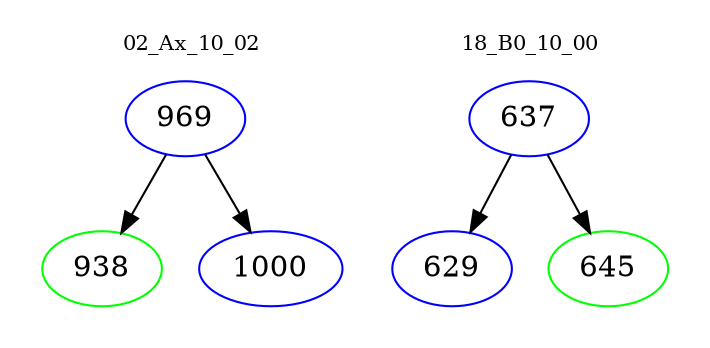 digraph{
subgraph cluster_0 {
color = white
label = "02_Ax_10_02";
fontsize=10;
T0_969 [label="969", color="blue"]
T0_969 -> T0_938 [color="black"]
T0_938 [label="938", color="green"]
T0_969 -> T0_1000 [color="black"]
T0_1000 [label="1000", color="blue"]
}
subgraph cluster_1 {
color = white
label = "18_B0_10_00";
fontsize=10;
T1_637 [label="637", color="blue"]
T1_637 -> T1_629 [color="black"]
T1_629 [label="629", color="blue"]
T1_637 -> T1_645 [color="black"]
T1_645 [label="645", color="green"]
}
}
